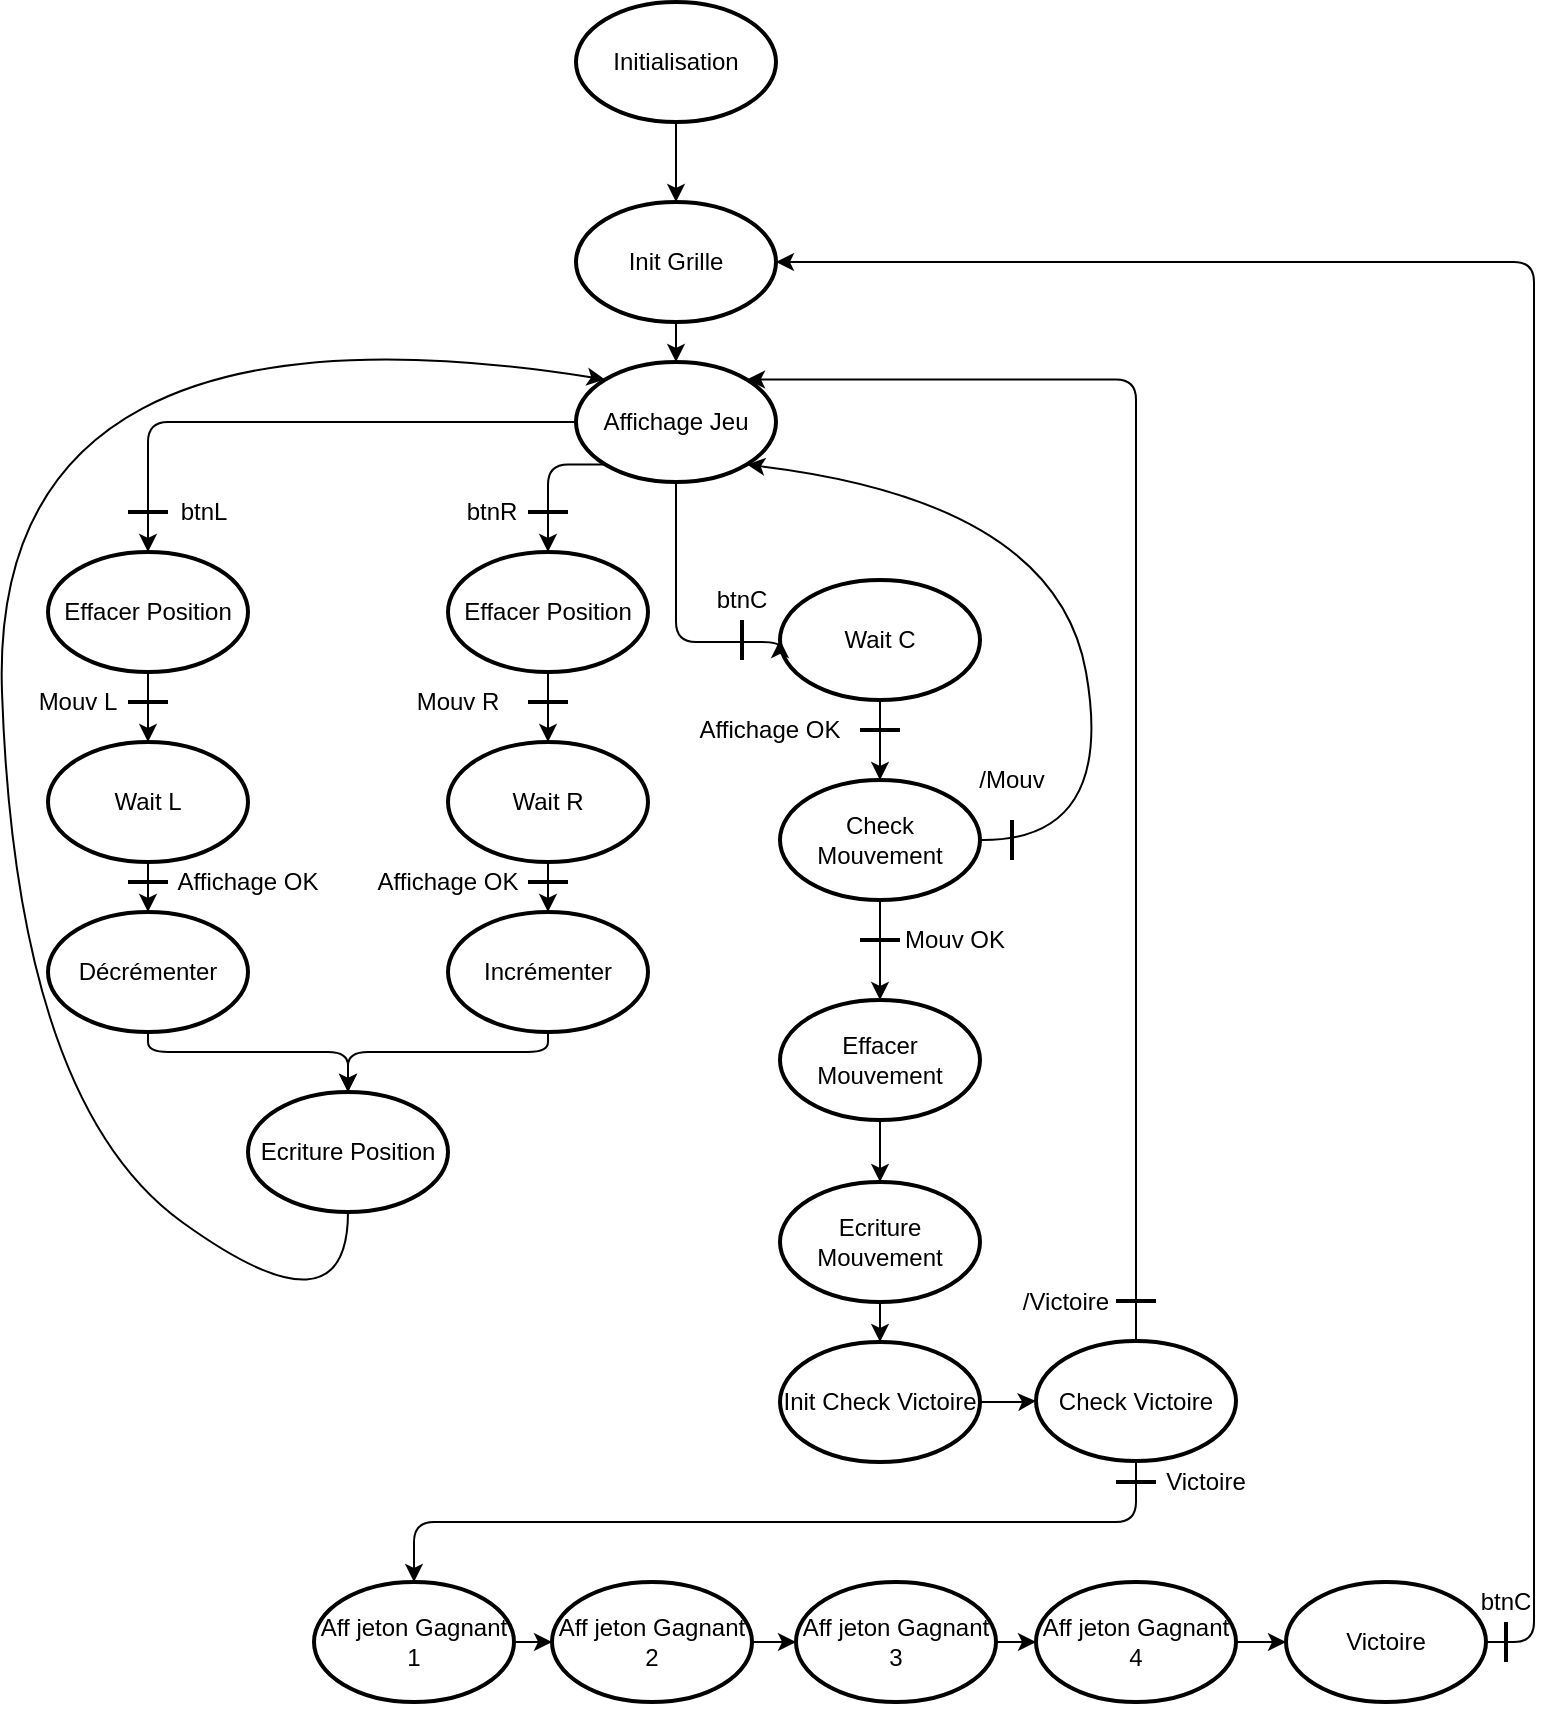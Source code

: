 <mxfile version="14.4.3" type="github">
  <diagram id="5OFIwjwOpZy66Hm72HxT" name="Diagram">
    <mxGraphModel dx="2031" dy="1103" grid="1" gridSize="10" guides="1" tooltips="1" connect="1" arrows="1" fold="1" page="1" pageScale="1" pageWidth="827" pageHeight="1169" math="0" shadow="0">
      <root>
        <mxCell id="FxJEeXv54mvQC0yCKcCh-0" />
        <mxCell id="FxJEeXv54mvQC0yCKcCh-1" parent="FxJEeXv54mvQC0yCKcCh-0" />
        <mxCell id="XOij1qBWQ27LOcNDJQRb-13" value="" style="edgeStyle=orthogonalEdgeStyle;rounded=0;orthogonalLoop=1;jettySize=auto;html=1;" parent="FxJEeXv54mvQC0yCKcCh-1" source="XOij1qBWQ27LOcNDJQRb-0" target="XOij1qBWQ27LOcNDJQRb-1" edge="1">
          <mxGeometry relative="1" as="geometry" />
        </mxCell>
        <mxCell id="XOij1qBWQ27LOcNDJQRb-0" value="Initialisation" style="strokeWidth=2;html=1;shape=mxgraph.flowchart.start_2;whiteSpace=wrap;" parent="FxJEeXv54mvQC0yCKcCh-1" vertex="1">
          <mxGeometry x="301" y="20" width="100" height="60" as="geometry" />
        </mxCell>
        <mxCell id="XOij1qBWQ27LOcNDJQRb-14" value="" style="edgeStyle=orthogonalEdgeStyle;rounded=0;orthogonalLoop=1;jettySize=auto;html=1;" parent="FxJEeXv54mvQC0yCKcCh-1" source="XOij1qBWQ27LOcNDJQRb-1" target="XOij1qBWQ27LOcNDJQRb-2" edge="1">
          <mxGeometry relative="1" as="geometry" />
        </mxCell>
        <mxCell id="XOij1qBWQ27LOcNDJQRb-1" value="Init Grille" style="strokeWidth=2;html=1;shape=mxgraph.flowchart.start_2;whiteSpace=wrap;" parent="FxJEeXv54mvQC0yCKcCh-1" vertex="1">
          <mxGeometry x="301" y="120" width="100" height="60" as="geometry" />
        </mxCell>
        <mxCell id="XOij1qBWQ27LOcNDJQRb-2" value="Affichage Jeu" style="strokeWidth=2;html=1;shape=mxgraph.flowchart.start_2;whiteSpace=wrap;" parent="FxJEeXv54mvQC0yCKcCh-1" vertex="1">
          <mxGeometry x="301" y="200" width="100" height="60" as="geometry" />
        </mxCell>
        <mxCell id="XOij1qBWQ27LOcNDJQRb-3" value="Effacer Position" style="strokeWidth=2;html=1;shape=mxgraph.flowchart.start_2;whiteSpace=wrap;" parent="FxJEeXv54mvQC0yCKcCh-1" vertex="1">
          <mxGeometry x="37" y="295" width="100" height="60" as="geometry" />
        </mxCell>
        <mxCell id="XOij1qBWQ27LOcNDJQRb-4" value="Décrémenter" style="strokeWidth=2;html=1;shape=mxgraph.flowchart.start_2;whiteSpace=wrap;" parent="FxJEeXv54mvQC0yCKcCh-1" vertex="1">
          <mxGeometry x="37" y="475" width="100" height="60" as="geometry" />
        </mxCell>
        <mxCell id="XOij1qBWQ27LOcNDJQRb-6" value="Incrémenter" style="strokeWidth=2;html=1;shape=mxgraph.flowchart.start_2;whiteSpace=wrap;" parent="FxJEeXv54mvQC0yCKcCh-1" vertex="1">
          <mxGeometry x="237" y="475" width="100" height="60" as="geometry" />
        </mxCell>
        <mxCell id="XOij1qBWQ27LOcNDJQRb-7" value="Ecriture Position" style="strokeWidth=2;html=1;shape=mxgraph.flowchart.start_2;whiteSpace=wrap;" parent="FxJEeXv54mvQC0yCKcCh-1" vertex="1">
          <mxGeometry x="137" y="565" width="100" height="60" as="geometry" />
        </mxCell>
        <mxCell id="XOij1qBWQ27LOcNDJQRb-8" value="Check Mouvement" style="strokeWidth=2;html=1;shape=mxgraph.flowchart.start_2;whiteSpace=wrap;" parent="FxJEeXv54mvQC0yCKcCh-1" vertex="1">
          <mxGeometry x="403" y="409" width="100" height="60" as="geometry" />
        </mxCell>
        <mxCell id="3cJXaTfsFu-5jRHzpkVC-48" value="" style="edgeStyle=orthogonalEdgeStyle;rounded=0;orthogonalLoop=1;jettySize=auto;html=1;" edge="1" parent="FxJEeXv54mvQC0yCKcCh-1" source="XOij1qBWQ27LOcNDJQRb-9" target="3cJXaTfsFu-5jRHzpkVC-47">
          <mxGeometry relative="1" as="geometry" />
        </mxCell>
        <mxCell id="XOij1qBWQ27LOcNDJQRb-9" value="Ecriture Mouvement" style="strokeWidth=2;html=1;shape=mxgraph.flowchart.start_2;whiteSpace=wrap;" parent="FxJEeXv54mvQC0yCKcCh-1" vertex="1">
          <mxGeometry x="403" y="610" width="100" height="60" as="geometry" />
        </mxCell>
        <mxCell id="XOij1qBWQ27LOcNDJQRb-10" value="Check Victoire" style="strokeWidth=2;html=1;shape=mxgraph.flowchart.start_2;whiteSpace=wrap;" parent="FxJEeXv54mvQC0yCKcCh-1" vertex="1">
          <mxGeometry x="531" y="689.5" width="100" height="60" as="geometry" />
        </mxCell>
        <mxCell id="XOij1qBWQ27LOcNDJQRb-20" value="" style="edgeStyle=segmentEdgeStyle;endArrow=classic;html=1;exitX=0.5;exitY=1;exitDx=0;exitDy=0;exitPerimeter=0;entryX=0.5;entryY=0;entryDx=0;entryDy=0;entryPerimeter=0;" parent="FxJEeXv54mvQC0yCKcCh-1" source="XOij1qBWQ27LOcNDJQRb-6" target="XOij1qBWQ27LOcNDJQRb-7" edge="1">
          <mxGeometry width="50" height="50" relative="1" as="geometry">
            <mxPoint x="247" y="435" as="sourcePoint" />
            <mxPoint x="297" y="485" as="targetPoint" />
            <Array as="points">
              <mxPoint x="287" y="545" />
              <mxPoint x="187" y="545" />
            </Array>
          </mxGeometry>
        </mxCell>
        <mxCell id="XOij1qBWQ27LOcNDJQRb-21" value="" style="edgeStyle=segmentEdgeStyle;endArrow=classic;html=1;exitX=0.5;exitY=1;exitDx=0;exitDy=0;exitPerimeter=0;entryX=0.5;entryY=0;entryDx=0;entryDy=0;entryPerimeter=0;" parent="FxJEeXv54mvQC0yCKcCh-1" source="XOij1qBWQ27LOcNDJQRb-4" target="XOij1qBWQ27LOcNDJQRb-7" edge="1">
          <mxGeometry width="50" height="50" relative="1" as="geometry">
            <mxPoint x="297" y="545" as="sourcePoint" />
            <mxPoint x="197" y="565" as="targetPoint" />
            <Array as="points">
              <mxPoint x="87" y="545" />
              <mxPoint x="187" y="545" />
            </Array>
          </mxGeometry>
        </mxCell>
        <mxCell id="LFS2rzkwwk1ABVOOdTsW-0" value="" style="line;strokeWidth=2;html=1;" parent="FxJEeXv54mvQC0yCKcCh-1" vertex="1">
          <mxGeometry x="77" y="270" width="20" height="10" as="geometry" />
        </mxCell>
        <mxCell id="LFS2rzkwwk1ABVOOdTsW-1" value="btnL" style="text;html=1;strokeColor=none;fillColor=none;align=center;verticalAlign=middle;whiteSpace=wrap;rounded=0;" parent="FxJEeXv54mvQC0yCKcCh-1" vertex="1">
          <mxGeometry x="97" y="265" width="36" height="20" as="geometry" />
        </mxCell>
        <mxCell id="LFS2rzkwwk1ABVOOdTsW-2" value="" style="line;strokeWidth=2;html=1;" parent="FxJEeXv54mvQC0yCKcCh-1" vertex="1">
          <mxGeometry x="277" y="270" width="20" height="10" as="geometry" />
        </mxCell>
        <mxCell id="LFS2rzkwwk1ABVOOdTsW-3" value="Mouv R" style="text;html=1;strokeColor=none;fillColor=none;align=center;verticalAlign=middle;whiteSpace=wrap;rounded=0;" parent="FxJEeXv54mvQC0yCKcCh-1" vertex="1">
          <mxGeometry x="207" y="360" width="70" height="20" as="geometry" />
        </mxCell>
        <mxCell id="LFS2rzkwwk1ABVOOdTsW-4" value="" style="line;strokeWidth=2;html=1;" parent="FxJEeXv54mvQC0yCKcCh-1" vertex="1">
          <mxGeometry x="277" y="365" width="20" height="10" as="geometry" />
        </mxCell>
        <mxCell id="LFS2rzkwwk1ABVOOdTsW-5" value="Mouv L" style="text;html=1;strokeColor=none;fillColor=none;align=center;verticalAlign=middle;whiteSpace=wrap;rounded=0;" parent="FxJEeXv54mvQC0yCKcCh-1" vertex="1">
          <mxGeometry x="17" y="360" width="70" height="20" as="geometry" />
        </mxCell>
        <mxCell id="LFS2rzkwwk1ABVOOdTsW-6" value="" style="line;strokeWidth=2;html=1;" parent="FxJEeXv54mvQC0yCKcCh-1" vertex="1">
          <mxGeometry x="77" y="365" width="20" height="10" as="geometry" />
        </mxCell>
        <mxCell id="LFS2rzkwwk1ABVOOdTsW-7" value="btnC" style="text;html=1;strokeColor=none;fillColor=none;align=center;verticalAlign=middle;whiteSpace=wrap;rounded=0;" parent="FxJEeXv54mvQC0yCKcCh-1" vertex="1">
          <mxGeometry x="369" y="309" width="30" height="20" as="geometry" />
        </mxCell>
        <mxCell id="LFS2rzkwwk1ABVOOdTsW-8" value="" style="line;strokeWidth=2;html=1;rotation=-90;" parent="FxJEeXv54mvQC0yCKcCh-1" vertex="1">
          <mxGeometry x="374" y="334" width="20" height="10" as="geometry" />
        </mxCell>
        <mxCell id="LFS2rzkwwk1ABVOOdTsW-9" value="/Mouv" style="text;html=1;strokeColor=none;fillColor=none;align=center;verticalAlign=middle;whiteSpace=wrap;rounded=0;" parent="FxJEeXv54mvQC0yCKcCh-1" vertex="1">
          <mxGeometry x="499" y="399" width="40" height="20" as="geometry" />
        </mxCell>
        <mxCell id="LFS2rzkwwk1ABVOOdTsW-10" value="" style="line;strokeWidth=2;html=1;rotation=-90;" parent="FxJEeXv54mvQC0yCKcCh-1" vertex="1">
          <mxGeometry x="509" y="434" width="20" height="10" as="geometry" />
        </mxCell>
        <mxCell id="LFS2rzkwwk1ABVOOdTsW-11" value="Mouv OK" style="text;html=1;strokeColor=none;fillColor=none;align=center;verticalAlign=middle;whiteSpace=wrap;rounded=0;" parent="FxJEeXv54mvQC0yCKcCh-1" vertex="1">
          <mxGeometry x="463" y="479" width="55" height="20" as="geometry" />
        </mxCell>
        <mxCell id="LFS2rzkwwk1ABVOOdTsW-12" value="" style="line;strokeWidth=2;html=1;rotation=0;" parent="FxJEeXv54mvQC0yCKcCh-1" vertex="1">
          <mxGeometry x="443" y="484" width="20" height="10" as="geometry" />
        </mxCell>
        <mxCell id="LFS2rzkwwk1ABVOOdTsW-14" value="/Victoire" style="text;html=1;strokeColor=none;fillColor=none;align=center;verticalAlign=middle;whiteSpace=wrap;rounded=0;" parent="FxJEeXv54mvQC0yCKcCh-1" vertex="1">
          <mxGeometry x="521" y="659.5" width="50" height="20" as="geometry" />
        </mxCell>
        <mxCell id="LFS2rzkwwk1ABVOOdTsW-15" value="" style="line;strokeWidth=2;html=1;rotation=-180;" parent="FxJEeXv54mvQC0yCKcCh-1" vertex="1">
          <mxGeometry x="571" y="664.5" width="20" height="10" as="geometry" />
        </mxCell>
        <mxCell id="LFS2rzkwwk1ABVOOdTsW-16" value="Victoire" style="text;html=1;strokeColor=none;fillColor=none;align=center;verticalAlign=middle;whiteSpace=wrap;rounded=0;" parent="FxJEeXv54mvQC0yCKcCh-1" vertex="1">
          <mxGeometry x="591" y="750" width="50" height="20" as="geometry" />
        </mxCell>
        <mxCell id="3cJXaTfsFu-5jRHzpkVC-56" value="" style="edgeStyle=orthogonalEdgeStyle;rounded=0;orthogonalLoop=1;jettySize=auto;html=1;" edge="1" parent="FxJEeXv54mvQC0yCKcCh-1" source="ZkQovS-TSHOP-TYoGp-W-0" target="3cJXaTfsFu-5jRHzpkVC-52">
          <mxGeometry relative="1" as="geometry" />
        </mxCell>
        <mxCell id="ZkQovS-TSHOP-TYoGp-W-0" value="Aff jeton Gagnant 1" style="strokeWidth=2;html=1;shape=mxgraph.flowchart.start_2;whiteSpace=wrap;" parent="FxJEeXv54mvQC0yCKcCh-1" vertex="1">
          <mxGeometry x="170" y="810" width="100" height="60" as="geometry" />
        </mxCell>
        <mxCell id="ZkQovS-TSHOP-TYoGp-W-3" value="" style="line;strokeWidth=2;html=1;rotation=0;" parent="FxJEeXv54mvQC0yCKcCh-1" vertex="1">
          <mxGeometry x="571" y="755" width="20" height="10" as="geometry" />
        </mxCell>
        <mxCell id="3cJXaTfsFu-5jRHzpkVC-40" value="" style="edgeStyle=orthogonalEdgeStyle;rounded=0;orthogonalLoop=1;jettySize=auto;html=1;" edge="1" parent="FxJEeXv54mvQC0yCKcCh-1" source="0" target="XOij1qBWQ27LOcNDJQRb-9">
          <mxGeometry relative="1" as="geometry" />
        </mxCell>
        <mxCell id="0" value="Effacer Mouvement" style="strokeWidth=2;html=1;shape=mxgraph.flowchart.start_2;whiteSpace=wrap;" parent="FxJEeXv54mvQC0yCKcCh-1" vertex="1">
          <mxGeometry x="403" y="519" width="100" height="60" as="geometry" />
        </mxCell>
        <mxCell id="1" value="" style="edgeStyle=segmentEdgeStyle;endArrow=classic;html=1;exitX=0.5;exitY=1;exitDx=0;exitDy=0;exitPerimeter=0;entryX=0.5;entryY=0;entryDx=0;entryDy=0;entryPerimeter=0;" parent="FxJEeXv54mvQC0yCKcCh-1" source="XOij1qBWQ27LOcNDJQRb-8" target="0" edge="1">
          <mxGeometry width="50" height="50" relative="1" as="geometry">
            <mxPoint x="473" y="589" as="sourcePoint" />
            <mxPoint x="523" y="539" as="targetPoint" />
          </mxGeometry>
        </mxCell>
        <mxCell id="3cJXaTfsFu-5jRHzpkVC-7" value="" style="edgeStyle=orthogonalEdgeStyle;rounded=0;orthogonalLoop=1;jettySize=auto;html=1;" edge="1" parent="FxJEeXv54mvQC0yCKcCh-1" source="3cJXaTfsFu-5jRHzpkVC-5" target="XOij1qBWQ27LOcNDJQRb-4">
          <mxGeometry relative="1" as="geometry" />
        </mxCell>
        <mxCell id="3cJXaTfsFu-5jRHzpkVC-5" value="Wait L" style="strokeWidth=2;html=1;shape=mxgraph.flowchart.start_2;whiteSpace=wrap;" vertex="1" parent="FxJEeXv54mvQC0yCKcCh-1">
          <mxGeometry x="37" y="390" width="100" height="60" as="geometry" />
        </mxCell>
        <mxCell id="3cJXaTfsFu-5jRHzpkVC-8" value="" style="edgeStyle=orthogonalEdgeStyle;rounded=0;orthogonalLoop=1;jettySize=auto;html=1;" edge="1" parent="FxJEeXv54mvQC0yCKcCh-1" source="3cJXaTfsFu-5jRHzpkVC-6" target="XOij1qBWQ27LOcNDJQRb-6">
          <mxGeometry relative="1" as="geometry" />
        </mxCell>
        <mxCell id="3cJXaTfsFu-5jRHzpkVC-6" value="Wait R" style="strokeWidth=2;html=1;shape=mxgraph.flowchart.start_2;whiteSpace=wrap;" vertex="1" parent="FxJEeXv54mvQC0yCKcCh-1">
          <mxGeometry x="237" y="390" width="100" height="60" as="geometry" />
        </mxCell>
        <mxCell id="3cJXaTfsFu-5jRHzpkVC-11" value="Affichage OK" style="text;html=1;strokeColor=none;fillColor=none;align=center;verticalAlign=middle;whiteSpace=wrap;rounded=0;" vertex="1" parent="FxJEeXv54mvQC0yCKcCh-1">
          <mxGeometry x="97" y="450" width="80" height="20" as="geometry" />
        </mxCell>
        <mxCell id="3cJXaTfsFu-5jRHzpkVC-12" value="" style="line;strokeWidth=2;html=1;" vertex="1" parent="FxJEeXv54mvQC0yCKcCh-1">
          <mxGeometry x="77" y="455" width="20" height="10" as="geometry" />
        </mxCell>
        <mxCell id="3cJXaTfsFu-5jRHzpkVC-13" value="Affichage OK" style="text;html=1;strokeColor=none;fillColor=none;align=center;verticalAlign=middle;whiteSpace=wrap;rounded=0;" vertex="1" parent="FxJEeXv54mvQC0yCKcCh-1">
          <mxGeometry x="197" y="450" width="80" height="20" as="geometry" />
        </mxCell>
        <mxCell id="3cJXaTfsFu-5jRHzpkVC-14" value="" style="line;strokeWidth=2;html=1;" vertex="1" parent="FxJEeXv54mvQC0yCKcCh-1">
          <mxGeometry x="277" y="455" width="20" height="10" as="geometry" />
        </mxCell>
        <mxCell id="3cJXaTfsFu-5jRHzpkVC-26" value="" style="edgeStyle=orthogonalEdgeStyle;rounded=0;orthogonalLoop=1;jettySize=auto;html=1;" edge="1" parent="FxJEeXv54mvQC0yCKcCh-1" source="3cJXaTfsFu-5jRHzpkVC-15" target="XOij1qBWQ27LOcNDJQRb-8">
          <mxGeometry relative="1" as="geometry" />
        </mxCell>
        <mxCell id="3cJXaTfsFu-5jRHzpkVC-15" value="Wait C" style="strokeWidth=2;html=1;shape=mxgraph.flowchart.start_2;whiteSpace=wrap;" vertex="1" parent="FxJEeXv54mvQC0yCKcCh-1">
          <mxGeometry x="403" y="309" width="100" height="60" as="geometry" />
        </mxCell>
        <mxCell id="3cJXaTfsFu-5jRHzpkVC-20" value="Affichage OK" style="text;html=1;strokeColor=none;fillColor=none;align=center;verticalAlign=middle;whiteSpace=wrap;rounded=0;" vertex="1" parent="FxJEeXv54mvQC0yCKcCh-1">
          <mxGeometry x="361" y="374" width="74" height="20" as="geometry" />
        </mxCell>
        <mxCell id="3cJXaTfsFu-5jRHzpkVC-21" value="" style="line;strokeWidth=2;html=1;rotation=-180;" vertex="1" parent="FxJEeXv54mvQC0yCKcCh-1">
          <mxGeometry x="443" y="379" width="20" height="10" as="geometry" />
        </mxCell>
        <mxCell id="3cJXaTfsFu-5jRHzpkVC-23" value="" style="curved=1;endArrow=classic;html=1;exitX=0.5;exitY=1;exitDx=0;exitDy=0;exitPerimeter=0;entryX=0.145;entryY=0.145;entryDx=0;entryDy=0;entryPerimeter=0;" edge="1" parent="FxJEeXv54mvQC0yCKcCh-1" source="XOij1qBWQ27LOcNDJQRb-7" target="XOij1qBWQ27LOcNDJQRb-2">
          <mxGeometry width="50" height="50" relative="1" as="geometry">
            <mxPoint x="-314.5" y="705" as="sourcePoint" />
            <mxPoint x="-479" y="53.7" as="targetPoint" />
            <Array as="points">
              <mxPoint x="187" y="690" />
              <mxPoint x="21" y="570" />
              <mxPoint x="7" y="160" />
            </Array>
          </mxGeometry>
        </mxCell>
        <mxCell id="3cJXaTfsFu-5jRHzpkVC-25" value="" style="edgeStyle=segmentEdgeStyle;endArrow=classic;html=1;exitX=0.5;exitY=1;exitDx=0;exitDy=0;exitPerimeter=0;entryX=0;entryY=0.5;entryDx=0;entryDy=0;entryPerimeter=0;" edge="1" parent="FxJEeXv54mvQC0yCKcCh-1" source="XOij1qBWQ27LOcNDJQRb-2" target="3cJXaTfsFu-5jRHzpkVC-15">
          <mxGeometry width="50" height="50" relative="1" as="geometry">
            <mxPoint x="325.5" y="261.3" as="sourcePoint" />
            <mxPoint x="231" y="320" as="targetPoint" />
            <Array as="points">
              <mxPoint x="351" y="340" />
            </Array>
          </mxGeometry>
        </mxCell>
        <mxCell id="3cJXaTfsFu-5jRHzpkVC-27" value="" style="curved=1;endArrow=classic;html=1;exitX=1;exitY=0.5;exitDx=0;exitDy=0;exitPerimeter=0;entryX=0.855;entryY=0.855;entryDx=0;entryDy=0;entryPerimeter=0;" edge="1" parent="FxJEeXv54mvQC0yCKcCh-1" source="XOij1qBWQ27LOcNDJQRb-8" target="XOij1qBWQ27LOcNDJQRb-2">
          <mxGeometry width="50" height="50" relative="1" as="geometry">
            <mxPoint x="231" y="635" as="sourcePoint" />
            <mxPoint x="311" y="240" as="targetPoint" />
            <Array as="points">
              <mxPoint x="571" y="440" />
              <mxPoint x="541" y="270" />
            </Array>
          </mxGeometry>
        </mxCell>
        <mxCell id="3cJXaTfsFu-5jRHzpkVC-28" style="edgeStyle=orthogonalEdgeStyle;rounded=0;orthogonalLoop=1;jettySize=auto;html=1;exitX=0.5;exitY=1;exitDx=0;exitDy=0;exitPerimeter=0;" edge="1" parent="FxJEeXv54mvQC0yCKcCh-1" source="ZkQovS-TSHOP-TYoGp-W-0" target="ZkQovS-TSHOP-TYoGp-W-0">
          <mxGeometry relative="1" as="geometry" />
        </mxCell>
        <mxCell id="3cJXaTfsFu-5jRHzpkVC-33" value="" style="edgeStyle=segmentEdgeStyle;endArrow=classic;html=1;exitX=0.5;exitY=0;exitDx=0;exitDy=0;exitPerimeter=0;entryX=0.855;entryY=0.145;entryDx=0;entryDy=0;entryPerimeter=0;" edge="1" parent="FxJEeXv54mvQC0yCKcCh-1" source="XOij1qBWQ27LOcNDJQRb-10" target="XOij1qBWQ27LOcNDJQRb-2">
          <mxGeometry width="50" height="50" relative="1" as="geometry">
            <mxPoint x="816.5" y="538.7" as="sourcePoint" />
            <mxPoint x="851" y="490" as="targetPoint" />
            <Array as="points">
              <mxPoint x="581" y="209" />
            </Array>
          </mxGeometry>
        </mxCell>
        <mxCell id="3cJXaTfsFu-5jRHzpkVC-35" value="" style="edgeStyle=segmentEdgeStyle;endArrow=classic;html=1;entryX=1;entryY=0.5;entryDx=0;entryDy=0;entryPerimeter=0;exitX=1;exitY=0.5;exitDx=0;exitDy=0;exitPerimeter=0;" edge="1" parent="FxJEeXv54mvQC0yCKcCh-1" source="3cJXaTfsFu-5jRHzpkVC-51" target="XOij1qBWQ27LOcNDJQRb-1">
          <mxGeometry width="50" height="50" relative="1" as="geometry">
            <mxPoint x="791" y="830" as="sourcePoint" />
            <mxPoint x="411" y="120" as="targetPoint" />
            <Array as="points">
              <mxPoint x="780" y="840" />
              <mxPoint x="780" y="150" />
            </Array>
          </mxGeometry>
        </mxCell>
        <mxCell id="3cJXaTfsFu-5jRHzpkVC-38" value="btnC" style="text;html=1;strokeColor=none;fillColor=none;align=center;verticalAlign=middle;whiteSpace=wrap;rounded=0;" vertex="1" parent="FxJEeXv54mvQC0yCKcCh-1">
          <mxGeometry x="751" y="810" width="30" height="20" as="geometry" />
        </mxCell>
        <mxCell id="3cJXaTfsFu-5jRHzpkVC-39" value="" style="line;strokeWidth=2;html=1;rotation=-90;" vertex="1" parent="FxJEeXv54mvQC0yCKcCh-1">
          <mxGeometry x="756" y="835" width="20" height="10" as="geometry" />
        </mxCell>
        <mxCell id="3cJXaTfsFu-5jRHzpkVC-41" value="Effacer Position" style="strokeWidth=2;html=1;shape=mxgraph.flowchart.start_2;whiteSpace=wrap;" vertex="1" parent="FxJEeXv54mvQC0yCKcCh-1">
          <mxGeometry x="237" y="295" width="100" height="60" as="geometry" />
        </mxCell>
        <mxCell id="3cJXaTfsFu-5jRHzpkVC-42" value="" style="edgeStyle=orthogonalEdgeStyle;rounded=0;orthogonalLoop=1;jettySize=auto;html=1;exitX=0.5;exitY=1;exitDx=0;exitDy=0;exitPerimeter=0;" edge="1" parent="FxJEeXv54mvQC0yCKcCh-1" source="3cJXaTfsFu-5jRHzpkVC-41">
          <mxGeometry relative="1" as="geometry">
            <mxPoint x="297" y="460" as="sourcePoint" />
            <mxPoint x="287" y="390" as="targetPoint" />
          </mxGeometry>
        </mxCell>
        <mxCell id="3cJXaTfsFu-5jRHzpkVC-43" value="" style="edgeStyle=orthogonalEdgeStyle;rounded=0;orthogonalLoop=1;jettySize=auto;html=1;exitX=0.5;exitY=1;exitDx=0;exitDy=0;exitPerimeter=0;entryX=0.5;entryY=0;entryDx=0;entryDy=0;entryPerimeter=0;" edge="1" parent="FxJEeXv54mvQC0yCKcCh-1" source="XOij1qBWQ27LOcNDJQRb-3" target="3cJXaTfsFu-5jRHzpkVC-5">
          <mxGeometry relative="1" as="geometry">
            <mxPoint x="297" y="365" as="sourcePoint" />
            <mxPoint x="297" y="400" as="targetPoint" />
          </mxGeometry>
        </mxCell>
        <mxCell id="3cJXaTfsFu-5jRHzpkVC-44" value="" style="edgeStyle=segmentEdgeStyle;endArrow=classic;html=1;exitX=0;exitY=0.5;exitDx=0;exitDy=0;exitPerimeter=0;entryX=0.5;entryY=0;entryDx=0;entryDy=0;entryPerimeter=0;" edge="1" parent="FxJEeXv54mvQC0yCKcCh-1" source="XOij1qBWQ27LOcNDJQRb-2" target="XOij1qBWQ27LOcNDJQRb-3">
          <mxGeometry width="50" height="50" relative="1" as="geometry">
            <mxPoint x="361.0" y="270" as="sourcePoint" />
            <mxPoint x="413" y="349" as="targetPoint" />
            <Array as="points">
              <mxPoint x="87" y="230" />
            </Array>
          </mxGeometry>
        </mxCell>
        <mxCell id="3cJXaTfsFu-5jRHzpkVC-45" value="" style="edgeStyle=segmentEdgeStyle;endArrow=classic;html=1;exitX=0.145;exitY=0.855;exitDx=0;exitDy=0;exitPerimeter=0;entryX=0.5;entryY=0;entryDx=0;entryDy=0;entryPerimeter=0;" edge="1" parent="FxJEeXv54mvQC0yCKcCh-1" source="XOij1qBWQ27LOcNDJQRb-2" target="3cJXaTfsFu-5jRHzpkVC-41">
          <mxGeometry width="50" height="50" relative="1" as="geometry">
            <mxPoint x="311" y="240" as="sourcePoint" />
            <mxPoint x="97" y="305" as="targetPoint" />
            <Array as="points">
              <mxPoint x="287" y="251" />
            </Array>
          </mxGeometry>
        </mxCell>
        <mxCell id="3cJXaTfsFu-5jRHzpkVC-46" value="btnR" style="text;html=1;strokeColor=none;fillColor=none;align=center;verticalAlign=middle;whiteSpace=wrap;rounded=0;" vertex="1" parent="FxJEeXv54mvQC0yCKcCh-1">
          <mxGeometry x="241" y="265" width="36" height="20" as="geometry" />
        </mxCell>
        <mxCell id="3cJXaTfsFu-5jRHzpkVC-49" value="" style="edgeStyle=orthogonalEdgeStyle;rounded=0;orthogonalLoop=1;jettySize=auto;html=1;entryX=0;entryY=0.5;entryDx=0;entryDy=0;entryPerimeter=0;" edge="1" parent="FxJEeXv54mvQC0yCKcCh-1" source="3cJXaTfsFu-5jRHzpkVC-47" target="XOij1qBWQ27LOcNDJQRb-10">
          <mxGeometry relative="1" as="geometry" />
        </mxCell>
        <mxCell id="3cJXaTfsFu-5jRHzpkVC-47" value="Init Check Victoire" style="strokeWidth=2;html=1;shape=mxgraph.flowchart.start_2;whiteSpace=wrap;" vertex="1" parent="FxJEeXv54mvQC0yCKcCh-1">
          <mxGeometry x="403" y="690" width="100" height="60" as="geometry" />
        </mxCell>
        <mxCell id="3cJXaTfsFu-5jRHzpkVC-51" value="Victoire" style="strokeWidth=2;html=1;shape=mxgraph.flowchart.start_2;whiteSpace=wrap;" vertex="1" parent="FxJEeXv54mvQC0yCKcCh-1">
          <mxGeometry x="656" y="810" width="100" height="60" as="geometry" />
        </mxCell>
        <mxCell id="3cJXaTfsFu-5jRHzpkVC-57" value="" style="edgeStyle=orthogonalEdgeStyle;rounded=0;orthogonalLoop=1;jettySize=auto;html=1;" edge="1" parent="FxJEeXv54mvQC0yCKcCh-1" source="3cJXaTfsFu-5jRHzpkVC-52" target="3cJXaTfsFu-5jRHzpkVC-53">
          <mxGeometry relative="1" as="geometry" />
        </mxCell>
        <mxCell id="3cJXaTfsFu-5jRHzpkVC-52" value="Aff jeton Gagnant 2" style="strokeWidth=2;html=1;shape=mxgraph.flowchart.start_2;whiteSpace=wrap;" vertex="1" parent="FxJEeXv54mvQC0yCKcCh-1">
          <mxGeometry x="289" y="810" width="100" height="60" as="geometry" />
        </mxCell>
        <mxCell id="3cJXaTfsFu-5jRHzpkVC-58" value="" style="edgeStyle=orthogonalEdgeStyle;rounded=0;orthogonalLoop=1;jettySize=auto;html=1;" edge="1" parent="FxJEeXv54mvQC0yCKcCh-1" source="3cJXaTfsFu-5jRHzpkVC-53" target="3cJXaTfsFu-5jRHzpkVC-54">
          <mxGeometry relative="1" as="geometry" />
        </mxCell>
        <mxCell id="3cJXaTfsFu-5jRHzpkVC-53" value="Aff jeton Gagnant 3" style="strokeWidth=2;html=1;shape=mxgraph.flowchart.start_2;whiteSpace=wrap;" vertex="1" parent="FxJEeXv54mvQC0yCKcCh-1">
          <mxGeometry x="411" y="810" width="100" height="60" as="geometry" />
        </mxCell>
        <mxCell id="3cJXaTfsFu-5jRHzpkVC-59" value="" style="edgeStyle=orthogonalEdgeStyle;rounded=0;orthogonalLoop=1;jettySize=auto;html=1;entryX=0;entryY=0.5;entryDx=0;entryDy=0;entryPerimeter=0;" edge="1" parent="FxJEeXv54mvQC0yCKcCh-1" source="3cJXaTfsFu-5jRHzpkVC-54" target="3cJXaTfsFu-5jRHzpkVC-51">
          <mxGeometry relative="1" as="geometry" />
        </mxCell>
        <mxCell id="3cJXaTfsFu-5jRHzpkVC-54" value="Aff jeton Gagnant 4" style="strokeWidth=2;html=1;shape=mxgraph.flowchart.start_2;whiteSpace=wrap;" vertex="1" parent="FxJEeXv54mvQC0yCKcCh-1">
          <mxGeometry x="531" y="810" width="100" height="60" as="geometry" />
        </mxCell>
        <mxCell id="3cJXaTfsFu-5jRHzpkVC-55" value="" style="edgeStyle=segmentEdgeStyle;endArrow=classic;html=1;exitX=0.5;exitY=1;exitDx=0;exitDy=0;exitPerimeter=0;entryX=0.5;entryY=0;entryDx=0;entryDy=0;entryPerimeter=0;" edge="1" parent="FxJEeXv54mvQC0yCKcCh-1" source="XOij1qBWQ27LOcNDJQRb-10" target="ZkQovS-TSHOP-TYoGp-W-0">
          <mxGeometry width="50" height="50" relative="1" as="geometry">
            <mxPoint x="626.5" y="708.2" as="sourcePoint" />
            <mxPoint x="661" y="659.517" as="targetPoint" />
            <Array as="points">
              <mxPoint x="581" y="780" />
              <mxPoint x="220" y="780" />
            </Array>
          </mxGeometry>
        </mxCell>
      </root>
    </mxGraphModel>
  </diagram>
</mxfile>
